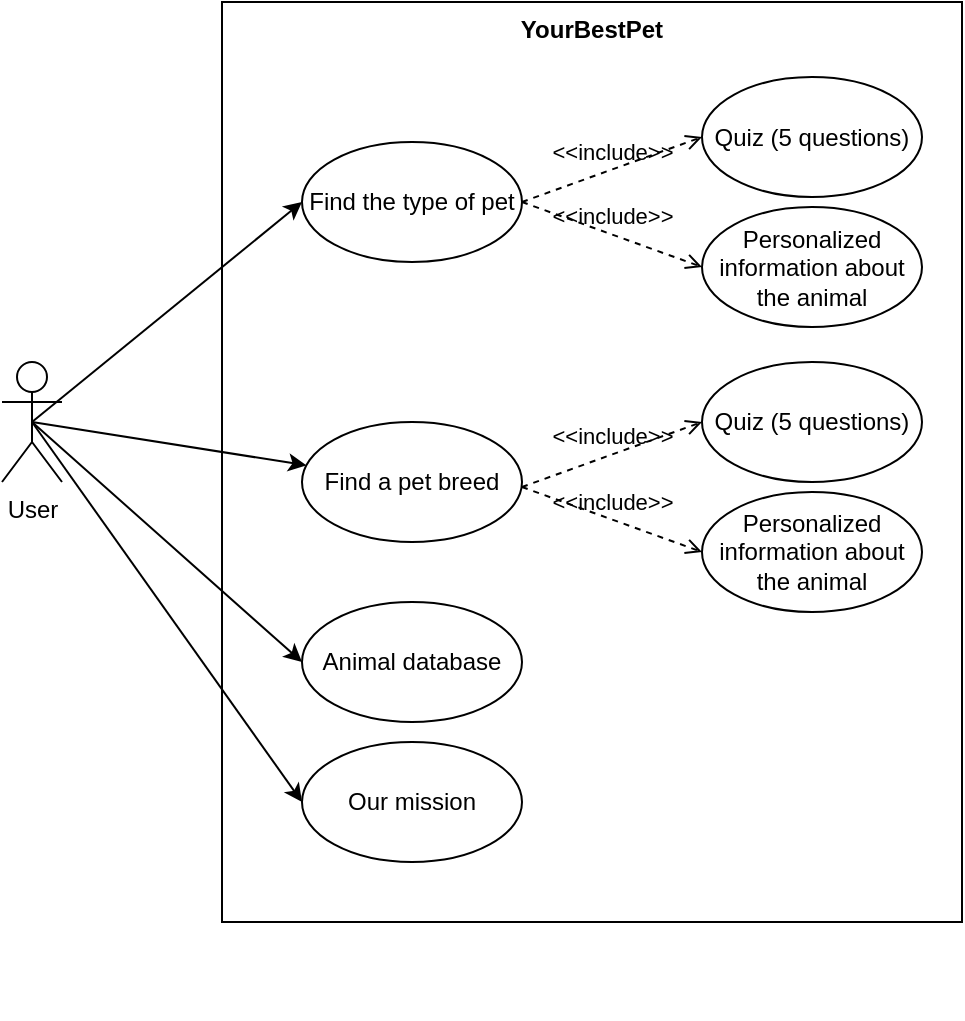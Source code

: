 <mxfile version="12.7.9" type="device"><diagram id="U8XaAsgec5oKH_-2joKT" name="Page-1"><mxGraphModel dx="1449" dy="675" grid="1" gridSize="10" guides="1" tooltips="1" connect="1" arrows="1" fold="1" page="1" pageScale="1" pageWidth="827" pageHeight="1169" math="0" shadow="0"><root><mxCell id="0"/><mxCell id="1" parent="0"/><mxCell id="S8qcaqkgVEjUn4FpQBcK-4" value="YourBestPet" style="shape=rect;html=1;verticalAlign=top;fontStyle=1;whiteSpace=wrap;align=center;" parent="1" vertex="1"><mxGeometry x="210" y="10" width="370" height="460" as="geometry"/></mxCell><mxCell id="S8qcaqkgVEjUn4FpQBcK-9" style="rounded=0;orthogonalLoop=1;jettySize=auto;html=1;exitX=0.5;exitY=0.5;exitDx=0;exitDy=0;exitPerimeter=0;entryX=0;entryY=0.5;entryDx=0;entryDy=0;" parent="1" source="S8qcaqkgVEjUn4FpQBcK-1" target="S8qcaqkgVEjUn4FpQBcK-5" edge="1"><mxGeometry relative="1" as="geometry"/></mxCell><mxCell id="S8qcaqkgVEjUn4FpQBcK-12" style="rounded=0;orthogonalLoop=1;jettySize=auto;html=1;exitX=0.5;exitY=0.5;exitDx=0;exitDy=0;exitPerimeter=0;" parent="1" source="S8qcaqkgVEjUn4FpQBcK-1" target="S8qcaqkgVEjUn4FpQBcK-6" edge="1"><mxGeometry relative="1" as="geometry"/></mxCell><mxCell id="S8qcaqkgVEjUn4FpQBcK-13" style="edgeStyle=none;rounded=0;orthogonalLoop=1;jettySize=auto;html=1;exitX=0.5;exitY=0.5;exitDx=0;exitDy=0;exitPerimeter=0;entryX=0;entryY=0.5;entryDx=0;entryDy=0;" parent="1" source="S8qcaqkgVEjUn4FpQBcK-1" target="S8qcaqkgVEjUn4FpQBcK-7" edge="1"><mxGeometry relative="1" as="geometry"/></mxCell><mxCell id="S8qcaqkgVEjUn4FpQBcK-14" style="edgeStyle=none;rounded=0;orthogonalLoop=1;jettySize=auto;html=1;exitX=0.5;exitY=0.5;exitDx=0;exitDy=0;exitPerimeter=0;entryX=0;entryY=0.5;entryDx=0;entryDy=0;" parent="1" source="S8qcaqkgVEjUn4FpQBcK-1" target="S8qcaqkgVEjUn4FpQBcK-8" edge="1"><mxGeometry relative="1" as="geometry"/></mxCell><mxCell id="S8qcaqkgVEjUn4FpQBcK-1" value="User" style="shape=umlActor;html=1;verticalLabelPosition=bottom;verticalAlign=top;align=center;" parent="1" vertex="1"><mxGeometry x="100" y="190" width="30" height="60" as="geometry"/></mxCell><mxCell id="S8qcaqkgVEjUn4FpQBcK-5" value="Find the type of pet" style="ellipse;whiteSpace=wrap;html=1;" parent="1" vertex="1"><mxGeometry x="250" y="80" width="110" height="60" as="geometry"/></mxCell><mxCell id="S8qcaqkgVEjUn4FpQBcK-6" value="Find a pet breed" style="ellipse;whiteSpace=wrap;html=1;" parent="1" vertex="1"><mxGeometry x="250" y="220" width="110" height="60" as="geometry"/></mxCell><mxCell id="S8qcaqkgVEjUn4FpQBcK-7" value="Animal database" style="ellipse;whiteSpace=wrap;html=1;" parent="1" vertex="1"><mxGeometry x="250" y="310" width="110" height="60" as="geometry"/></mxCell><mxCell id="S8qcaqkgVEjUn4FpQBcK-8" value="Our mission" style="ellipse;whiteSpace=wrap;html=1;" parent="1" vertex="1"><mxGeometry x="250" y="380" width="110" height="60" as="geometry"/></mxCell><mxCell id="S8qcaqkgVEjUn4FpQBcK-15" style="edgeStyle=none;rounded=0;orthogonalLoop=1;jettySize=auto;html=1;exitX=0.25;exitY=1;exitDx=0;exitDy=0;" parent="1" edge="1"><mxGeometry relative="1" as="geometry"><mxPoint x="302.5" y="510" as="sourcePoint"/><mxPoint x="302.5" y="510" as="targetPoint"/></mxGeometry></mxCell><mxCell id="S8qcaqkgVEjUn4FpQBcK-16" value="&amp;lt;&amp;lt;include&amp;gt;&amp;gt;" style="edgeStyle=none;html=1;endArrow=open;verticalAlign=bottom;dashed=1;labelBackgroundColor=none;exitX=1;exitY=0.5;exitDx=0;exitDy=0;entryX=0;entryY=0.5;entryDx=0;entryDy=0;" parent="1" source="S8qcaqkgVEjUn4FpQBcK-5" target="S8qcaqkgVEjUn4FpQBcK-18" edge="1"><mxGeometry width="160" relative="1" as="geometry"><mxPoint x="280" y="340" as="sourcePoint"/><mxPoint x="450" y="330" as="targetPoint"/></mxGeometry></mxCell><mxCell id="S8qcaqkgVEjUn4FpQBcK-18" value="Quiz (5 questions)" style="ellipse;whiteSpace=wrap;html=1;" parent="1" vertex="1"><mxGeometry x="450" y="47.5" width="110" height="60" as="geometry"/></mxCell><mxCell id="S8qcaqkgVEjUn4FpQBcK-19" value="&amp;lt;&amp;lt;include&amp;gt;&amp;gt;" style="edgeStyle=none;html=1;endArrow=open;verticalAlign=bottom;dashed=1;labelBackgroundColor=none;entryX=0;entryY=0.5;entryDx=0;entryDy=0;" parent="1" target="S8qcaqkgVEjUn4FpQBcK-20" edge="1"><mxGeometry width="160" relative="1" as="geometry"><mxPoint x="360" y="110" as="sourcePoint"/><mxPoint x="460" y="355" as="targetPoint"/></mxGeometry></mxCell><mxCell id="S8qcaqkgVEjUn4FpQBcK-20" value="Personalized information about the animal" style="ellipse;whiteSpace=wrap;html=1;" parent="1" vertex="1"><mxGeometry x="450" y="112.5" width="110" height="60" as="geometry"/></mxCell><mxCell id="S8qcaqkgVEjUn4FpQBcK-21" value="&amp;lt;&amp;lt;include&amp;gt;&amp;gt;" style="edgeStyle=none;html=1;endArrow=open;verticalAlign=bottom;dashed=1;labelBackgroundColor=none;exitX=1;exitY=0.5;exitDx=0;exitDy=0;entryX=0;entryY=0.5;entryDx=0;entryDy=0;" parent="1" target="S8qcaqkgVEjUn4FpQBcK-22" edge="1"><mxGeometry width="160" relative="1" as="geometry"><mxPoint x="360" y="252.5" as="sourcePoint"/><mxPoint x="450" y="472.5" as="targetPoint"/></mxGeometry></mxCell><mxCell id="S8qcaqkgVEjUn4FpQBcK-22" value="Quiz (5 questions)" style="ellipse;whiteSpace=wrap;html=1;" parent="1" vertex="1"><mxGeometry x="450" y="190" width="110" height="60" as="geometry"/></mxCell><mxCell id="S8qcaqkgVEjUn4FpQBcK-23" value="&amp;lt;&amp;lt;include&amp;gt;&amp;gt;" style="edgeStyle=none;html=1;endArrow=open;verticalAlign=bottom;dashed=1;labelBackgroundColor=none;entryX=0;entryY=0.5;entryDx=0;entryDy=0;" parent="1" target="S8qcaqkgVEjUn4FpQBcK-24" edge="1"><mxGeometry width="160" relative="1" as="geometry"><mxPoint x="360" y="252.5" as="sourcePoint"/><mxPoint x="460" y="497.5" as="targetPoint"/></mxGeometry></mxCell><mxCell id="S8qcaqkgVEjUn4FpQBcK-24" value="Personalized information about the animal" style="ellipse;whiteSpace=wrap;html=1;" parent="1" vertex="1"><mxGeometry x="450" y="255" width="110" height="60" as="geometry"/></mxCell></root></mxGraphModel></diagram></mxfile>